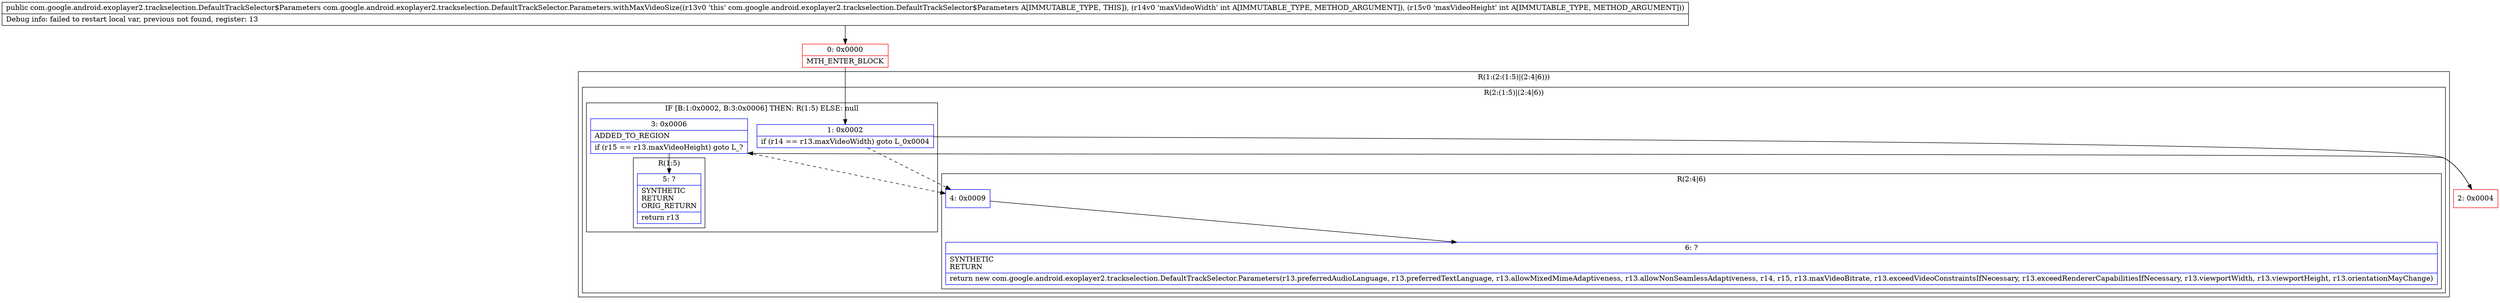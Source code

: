digraph "CFG forcom.google.android.exoplayer2.trackselection.DefaultTrackSelector.Parameters.withMaxVideoSize(II)Lcom\/google\/android\/exoplayer2\/trackselection\/DefaultTrackSelector$Parameters;" {
subgraph cluster_Region_1756335422 {
label = "R(1:(2:(1:5)|(2:4|6)))";
node [shape=record,color=blue];
subgraph cluster_Region_1837164581 {
label = "R(2:(1:5)|(2:4|6))";
node [shape=record,color=blue];
subgraph cluster_IfRegion_881930869 {
label = "IF [B:1:0x0002, B:3:0x0006] THEN: R(1:5) ELSE: null";
node [shape=record,color=blue];
Node_1 [shape=record,label="{1\:\ 0x0002|if (r14 == r13.maxVideoWidth) goto L_0x0004\l}"];
Node_3 [shape=record,label="{3\:\ 0x0006|ADDED_TO_REGION\l|if (r15 == r13.maxVideoHeight) goto L_?\l}"];
subgraph cluster_Region_2010618456 {
label = "R(1:5)";
node [shape=record,color=blue];
Node_5 [shape=record,label="{5\:\ ?|SYNTHETIC\lRETURN\lORIG_RETURN\l|return r13\l}"];
}
}
subgraph cluster_Region_1661288417 {
label = "R(2:4|6)";
node [shape=record,color=blue];
Node_4 [shape=record,label="{4\:\ 0x0009}"];
Node_6 [shape=record,label="{6\:\ ?|SYNTHETIC\lRETURN\l|return new com.google.android.exoplayer2.trackselection.DefaultTrackSelector.Parameters(r13.preferredAudioLanguage, r13.preferredTextLanguage, r13.allowMixedMimeAdaptiveness, r13.allowNonSeamlessAdaptiveness, r14, r15, r13.maxVideoBitrate, r13.exceedVideoConstraintsIfNecessary, r13.exceedRendererCapabilitiesIfNecessary, r13.viewportWidth, r13.viewportHeight, r13.orientationMayChange)\l}"];
}
}
}
Node_0 [shape=record,color=red,label="{0\:\ 0x0000|MTH_ENTER_BLOCK\l}"];
Node_2 [shape=record,color=red,label="{2\:\ 0x0004}"];
MethodNode[shape=record,label="{public com.google.android.exoplayer2.trackselection.DefaultTrackSelector$Parameters com.google.android.exoplayer2.trackselection.DefaultTrackSelector.Parameters.withMaxVideoSize((r13v0 'this' com.google.android.exoplayer2.trackselection.DefaultTrackSelector$Parameters A[IMMUTABLE_TYPE, THIS]), (r14v0 'maxVideoWidth' int A[IMMUTABLE_TYPE, METHOD_ARGUMENT]), (r15v0 'maxVideoHeight' int A[IMMUTABLE_TYPE, METHOD_ARGUMENT]))  | Debug info: failed to restart local var, previous not found, register: 13\l}"];
MethodNode -> Node_0;
Node_1 -> Node_2;
Node_1 -> Node_4[style=dashed];
Node_3 -> Node_4[style=dashed];
Node_3 -> Node_5;
Node_4 -> Node_6;
Node_0 -> Node_1;
Node_2 -> Node_3;
}

